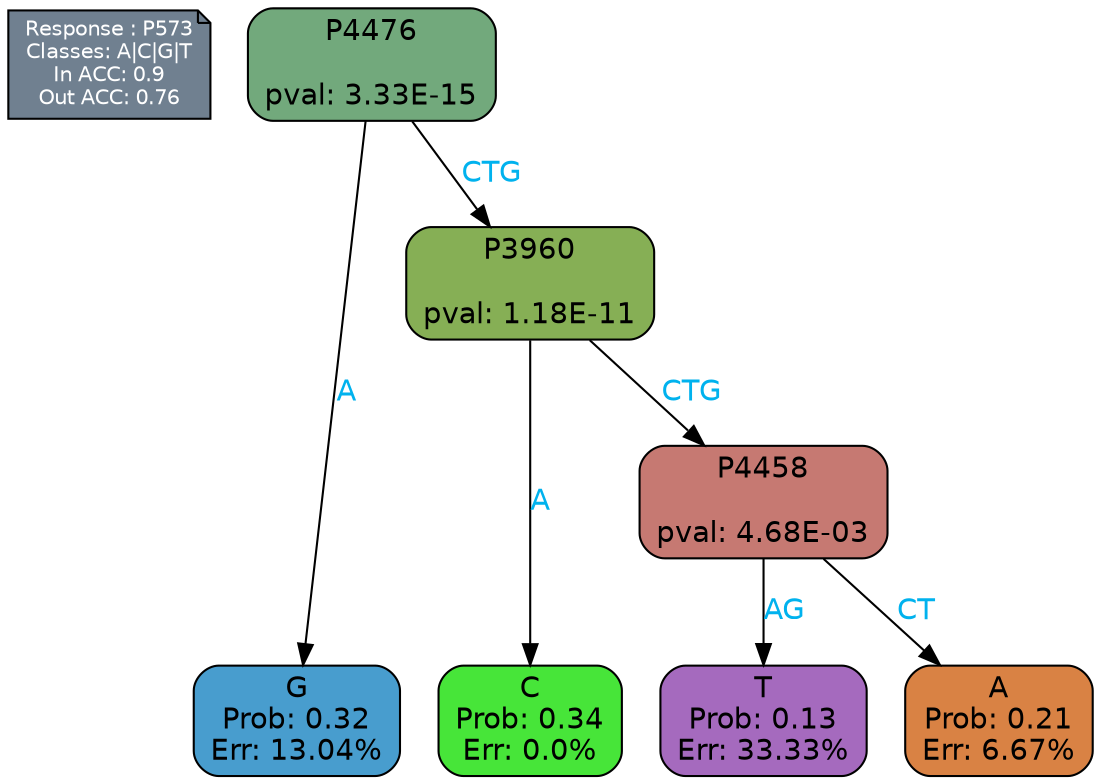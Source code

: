digraph Tree {
node [shape=box, style="filled, rounded", color="black", fontname=helvetica] ;
graph [ranksep=equally, splines=polylines, bgcolor=transparent, dpi=600] ;
edge [fontname=helvetica] ;
LEGEND [label="Response : P573
Classes: A|C|G|T
In ACC: 0.9
Out ACC: 0.76
",shape=note,align=left,style=filled,fillcolor="slategray",fontcolor="white",fontsize=10];1 [label="P4476

pval: 3.33E-15", fillcolor="#72a97c"] ;
2 [label="G
Prob: 0.32
Err: 13.04%", fillcolor="#489dce"] ;
3 [label="P3960

pval: 1.18E-11", fillcolor="#86af55"] ;
4 [label="C
Prob: 0.34
Err: 0.0%", fillcolor="#47e539"] ;
5 [label="P4458

pval: 4.68E-03", fillcolor="#c67972"] ;
6 [label="T
Prob: 0.13
Err: 33.33%", fillcolor="#a56abe"] ;
7 [label="A
Prob: 0.21
Err: 6.67%", fillcolor="#d98244"] ;
1 -> 2 [label="A",fontcolor=deepskyblue2] ;
1 -> 3 [label="CTG",fontcolor=deepskyblue2] ;
3 -> 4 [label="A",fontcolor=deepskyblue2] ;
3 -> 5 [label="CTG",fontcolor=deepskyblue2] ;
5 -> 6 [label="AG",fontcolor=deepskyblue2] ;
5 -> 7 [label="CT",fontcolor=deepskyblue2] ;
{rank = same; 2;4;6;7;}{rank = same; LEGEND;1;}}